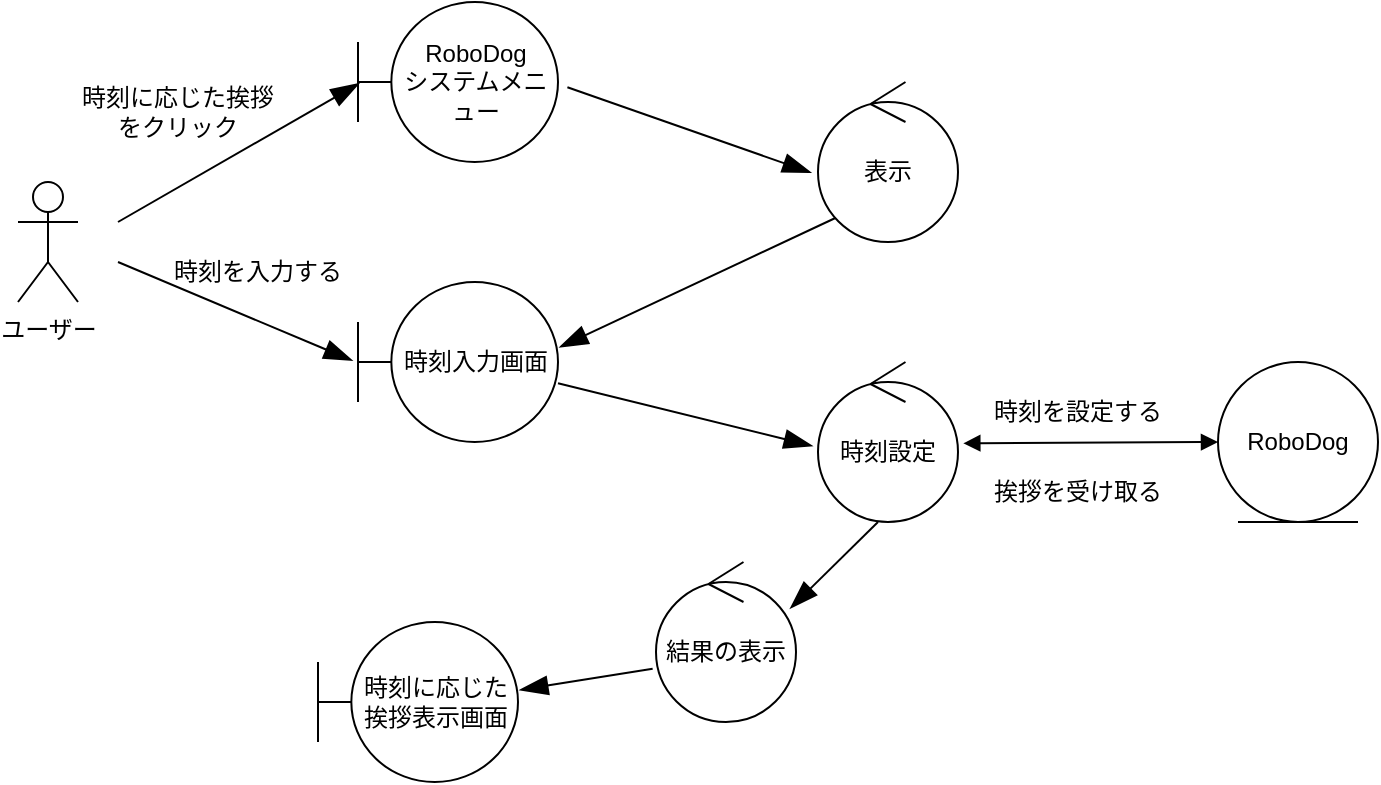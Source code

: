 <mxfile>
    <diagram name="ページ1" id="O6QAY-jhQ8obcpdqipOS">
        <mxGraphModel dx="816" dy="245" grid="1" gridSize="10" guides="1" tooltips="1" connect="1" arrows="1" fold="1" page="1" pageScale="1" pageWidth="827" pageHeight="1169" math="0" shadow="0">
            <root>
                <mxCell id="0"/>
                <mxCell id="1" parent="0"/>
                <mxCell id="IBxXBn4KZi9ktfwcKp8d-1" value="ユーザー" style="shape=umlActor;verticalLabelPosition=bottom;verticalAlign=top;html=1;" parent="1" vertex="1">
                    <mxGeometry x="60" y="120" width="30" height="60" as="geometry"/>
                </mxCell>
                <mxCell id="IBxXBn4KZi9ktfwcKp8d-2" value="RoboDog&lt;div&gt;システムメニュー&lt;/div&gt;" style="shape=umlBoundary;whiteSpace=wrap;html=1;" parent="1" vertex="1">
                    <mxGeometry x="230" y="30" width="100" height="80" as="geometry"/>
                </mxCell>
                <mxCell id="IBxXBn4KZi9ktfwcKp8d-4" value="" style="endArrow=blockThin;endFill=1;endSize=12;html=1;rounded=0;entryX=0.007;entryY=0.508;entryDx=0;entryDy=0;entryPerimeter=0;" parent="1" edge="1" target="IBxXBn4KZi9ktfwcKp8d-2">
                    <mxGeometry width="160" relative="1" as="geometry">
                        <mxPoint x="110" y="140" as="sourcePoint"/>
                        <mxPoint x="220" y="70" as="targetPoint"/>
                    </mxGeometry>
                </mxCell>
                <mxCell id="IBxXBn4KZi9ktfwcKp8d-5" value="時刻に応じた挨拶をクリック" style="text;html=1;align=center;verticalAlign=middle;whiteSpace=wrap;rounded=0;" parent="1" vertex="1">
                    <mxGeometry x="90" y="70" width="100" height="30" as="geometry"/>
                </mxCell>
                <mxCell id="IBxXBn4KZi9ktfwcKp8d-6" value="表示" style="ellipse;shape=umlControl;whiteSpace=wrap;html=1;" parent="1" vertex="1">
                    <mxGeometry x="460" y="70" width="70" height="80" as="geometry"/>
                </mxCell>
                <mxCell id="IBxXBn4KZi9ktfwcKp8d-7" value="" style="endArrow=blockThin;endFill=1;endSize=12;html=1;rounded=0;exitX=1.047;exitY=0.533;exitDx=0;exitDy=0;exitPerimeter=0;entryX=-0.048;entryY=0.567;entryDx=0;entryDy=0;entryPerimeter=0;" parent="1" edge="1" target="IBxXBn4KZi9ktfwcKp8d-6" source="IBxXBn4KZi9ktfwcKp8d-2">
                    <mxGeometry width="160" relative="1" as="geometry">
                        <mxPoint x="340" y="70" as="sourcePoint"/>
                        <mxPoint x="440" y="110" as="targetPoint"/>
                    </mxGeometry>
                </mxCell>
                <mxCell id="IBxXBn4KZi9ktfwcKp8d-8" value="時刻入力画面" style="shape=umlBoundary;whiteSpace=wrap;html=1;" parent="1" vertex="1">
                    <mxGeometry x="230" y="170" width="100" height="80" as="geometry"/>
                </mxCell>
                <mxCell id="IBxXBn4KZi9ktfwcKp8d-9" value="" style="endArrow=blockThin;endFill=1;endSize=12;html=1;rounded=0;exitX=0.124;exitY=0.85;exitDx=0;exitDy=0;exitPerimeter=0;entryX=1.007;entryY=0.408;entryDx=0;entryDy=0;entryPerimeter=0;" parent="1" edge="1" target="IBxXBn4KZi9ktfwcKp8d-8" source="IBxXBn4KZi9ktfwcKp8d-6">
                    <mxGeometry width="160" relative="1" as="geometry">
                        <mxPoint x="450" y="150" as="sourcePoint"/>
                        <mxPoint x="340" y="200" as="targetPoint"/>
                    </mxGeometry>
                </mxCell>
                <mxCell id="IBxXBn4KZi9ktfwcKp8d-10" value="" style="endArrow=blockThin;endFill=1;endSize=12;html=1;rounded=0;entryX=-0.027;entryY=0.492;entryDx=0;entryDy=0;entryPerimeter=0;" parent="1" edge="1" target="IBxXBn4KZi9ktfwcKp8d-8">
                    <mxGeometry width="160" relative="1" as="geometry">
                        <mxPoint x="110" y="160" as="sourcePoint"/>
                        <mxPoint x="210" y="200" as="targetPoint"/>
                    </mxGeometry>
                </mxCell>
                <mxCell id="IBxXBn4KZi9ktfwcKp8d-12" value="時刻を入力する" style="text;html=1;align=center;verticalAlign=middle;whiteSpace=wrap;rounded=0;" parent="1" vertex="1">
                    <mxGeometry x="130" y="150" width="100" height="30" as="geometry"/>
                </mxCell>
                <mxCell id="IBxXBn4KZi9ktfwcKp8d-13" value="" style="endArrow=blockThin;endFill=1;endSize=12;html=1;rounded=0;exitX=1;exitY=0.633;exitDx=0;exitDy=0;exitPerimeter=0;entryX=-0.038;entryY=0.525;entryDx=0;entryDy=0;entryPerimeter=0;" parent="1" edge="1" target="IBxXBn4KZi9ktfwcKp8d-14" source="IBxXBn4KZi9ktfwcKp8d-8">
                    <mxGeometry width="160" relative="1" as="geometry">
                        <mxPoint x="340" y="220" as="sourcePoint"/>
                        <mxPoint x="450" y="250" as="targetPoint"/>
                    </mxGeometry>
                </mxCell>
                <mxCell id="IBxXBn4KZi9ktfwcKp8d-14" value="時刻設定" style="ellipse;shape=umlControl;whiteSpace=wrap;html=1;" parent="1" vertex="1">
                    <mxGeometry x="460" y="210" width="70" height="80" as="geometry"/>
                </mxCell>
                <mxCell id="IBxXBn4KZi9ktfwcKp8d-16" value="時刻に応じた挨拶表示画面" style="shape=umlBoundary;whiteSpace=wrap;html=1;" parent="1" vertex="1">
                    <mxGeometry x="210" y="340" width="100" height="80" as="geometry"/>
                </mxCell>
                <mxCell id="IBxXBn4KZi9ktfwcKp8d-17" value="" style="endArrow=blockThin;endFill=1;endSize=12;html=1;rounded=0;entryX=0.957;entryY=0.292;entryDx=0;entryDy=0;entryPerimeter=0;" parent="1" edge="1" target="IBxXBn4KZi9ktfwcKp8d-18">
                    <mxGeometry width="160" relative="1" as="geometry">
                        <mxPoint x="490" y="290" as="sourcePoint"/>
                        <mxPoint x="450" y="330" as="targetPoint"/>
                    </mxGeometry>
                </mxCell>
                <mxCell id="IBxXBn4KZi9ktfwcKp8d-18" value="結果の表示" style="ellipse;shape=umlControl;whiteSpace=wrap;html=1;" parent="1" vertex="1">
                    <mxGeometry x="379" y="310" width="70" height="80" as="geometry"/>
                </mxCell>
                <mxCell id="IBxXBn4KZi9ktfwcKp8d-19" value="" style="endArrow=blockThin;endFill=1;endSize=12;html=1;rounded=0;entryX=1.007;entryY=0.425;entryDx=0;entryDy=0;entryPerimeter=0;exitX=-0.024;exitY=0.667;exitDx=0;exitDy=0;exitPerimeter=0;" parent="1" edge="1" target="IBxXBn4KZi9ktfwcKp8d-16" source="IBxXBn4KZi9ktfwcKp8d-18">
                    <mxGeometry width="160" relative="1" as="geometry">
                        <mxPoint x="370" y="360" as="sourcePoint"/>
                        <mxPoint x="320" y="370" as="targetPoint"/>
                    </mxGeometry>
                </mxCell>
                <mxCell id="IBxXBn4KZi9ktfwcKp8d-20" value="RoboDog" style="ellipse;shape=umlEntity;whiteSpace=wrap;html=1;" parent="1" vertex="1">
                    <mxGeometry x="660" y="210" width="80" height="80" as="geometry"/>
                </mxCell>
                <mxCell id="IBxXBn4KZi9ktfwcKp8d-21" value="" style="endArrow=block;startArrow=block;endFill=1;startFill=1;html=1;rounded=0;entryX=0;entryY=0.5;entryDx=0;entryDy=0;exitX=1.038;exitY=0.508;exitDx=0;exitDy=0;exitPerimeter=0;" parent="1" edge="1" target="IBxXBn4KZi9ktfwcKp8d-20" source="IBxXBn4KZi9ktfwcKp8d-14">
                    <mxGeometry width="160" relative="1" as="geometry">
                        <mxPoint x="540" y="250.5" as="sourcePoint"/>
                        <mxPoint x="640" y="250" as="targetPoint"/>
                    </mxGeometry>
                </mxCell>
                <mxCell id="IBxXBn4KZi9ktfwcKp8d-22" value="時刻を設定する" style="text;html=1;align=center;verticalAlign=middle;whiteSpace=wrap;rounded=0;" parent="1" vertex="1">
                    <mxGeometry x="540" y="220" width="100" height="30" as="geometry"/>
                </mxCell>
                <mxCell id="IBxXBn4KZi9ktfwcKp8d-23" value="挨拶を受け取る" style="text;html=1;align=center;verticalAlign=middle;whiteSpace=wrap;rounded=0;" parent="1" vertex="1">
                    <mxGeometry x="540" y="260" width="100" height="30" as="geometry"/>
                </mxCell>
            </root>
        </mxGraphModel>
    </diagram>
</mxfile>